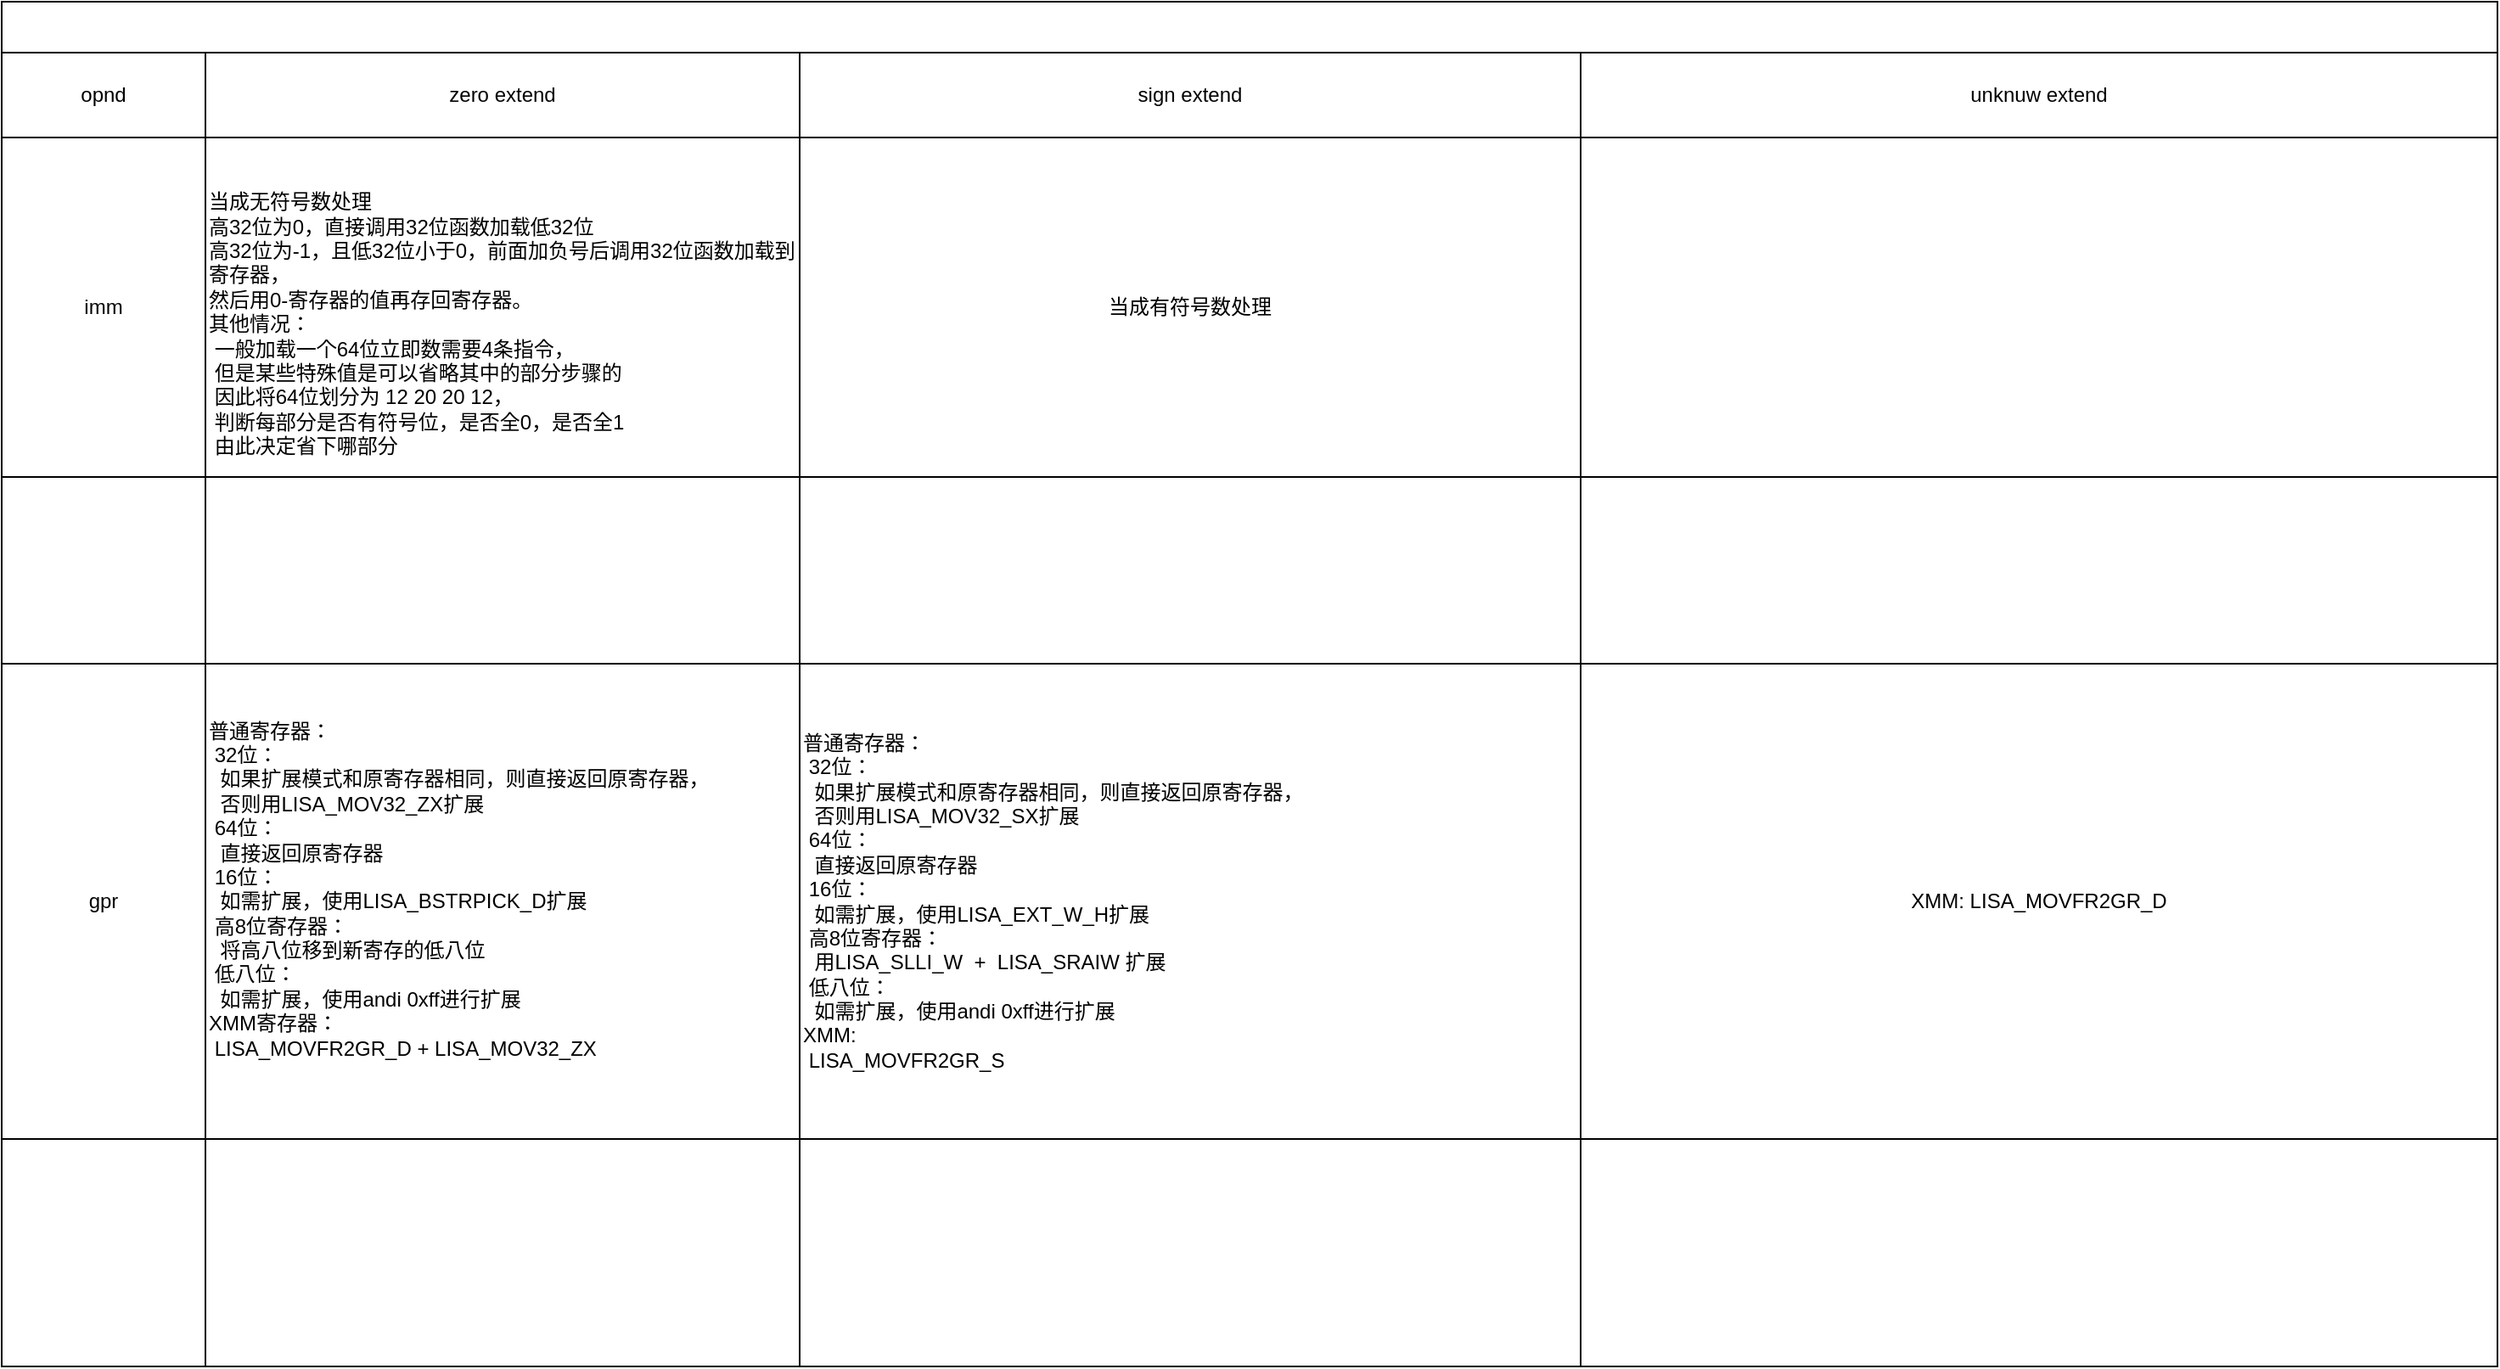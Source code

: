 <mxfile version="15.9.6" type="github">
  <diagram id="_OFuIQ4c-i2M0idVsK9m" name="Page-1">
    <mxGraphModel dx="1483" dy="629" grid="1" gridSize="10" guides="1" tooltips="1" connect="1" arrows="1" fold="1" page="1" pageScale="1" pageWidth="827" pageHeight="1169" math="0" shadow="0">
      <root>
        <mxCell id="0" />
        <mxCell id="1" parent="0" />
        <mxCell id="oj0pNWgwfExrGv313d5z-1" value="" style="shape=table;startSize=30;container=1;collapsible=0;childLayout=tableLayout;fontStyle=1;align=center;pointerEvents=1;" vertex="1" parent="1">
          <mxGeometry x="20" y="70" width="1470" height="804" as="geometry" />
        </mxCell>
        <mxCell id="oj0pNWgwfExrGv313d5z-2" value="" style="shape=partialRectangle;html=1;whiteSpace=wrap;collapsible=0;dropTarget=0;pointerEvents=0;fillColor=none;top=0;left=0;bottom=0;right=0;points=[[0,0.5],[1,0.5]];portConstraint=eastwest;" vertex="1" parent="oj0pNWgwfExrGv313d5z-1">
          <mxGeometry y="30" width="1470" height="50" as="geometry" />
        </mxCell>
        <mxCell id="oj0pNWgwfExrGv313d5z-3" value="opnd" style="shape=partialRectangle;html=1;whiteSpace=wrap;connectable=0;fillColor=none;top=0;left=0;bottom=0;right=0;overflow=hidden;pointerEvents=1;" vertex="1" parent="oj0pNWgwfExrGv313d5z-2">
          <mxGeometry width="120" height="50" as="geometry">
            <mxRectangle width="120" height="50" as="alternateBounds" />
          </mxGeometry>
        </mxCell>
        <mxCell id="oj0pNWgwfExrGv313d5z-4" value="zero extend" style="shape=partialRectangle;html=1;whiteSpace=wrap;connectable=0;fillColor=none;top=0;left=0;bottom=0;right=0;overflow=hidden;pointerEvents=1;" vertex="1" parent="oj0pNWgwfExrGv313d5z-2">
          <mxGeometry x="120" width="350" height="50" as="geometry">
            <mxRectangle width="350" height="50" as="alternateBounds" />
          </mxGeometry>
        </mxCell>
        <mxCell id="oj0pNWgwfExrGv313d5z-5" value="sign extend" style="shape=partialRectangle;html=1;whiteSpace=wrap;connectable=0;fillColor=none;top=0;left=0;bottom=0;right=0;overflow=hidden;pointerEvents=1;" vertex="1" parent="oj0pNWgwfExrGv313d5z-2">
          <mxGeometry x="470" width="460" height="50" as="geometry">
            <mxRectangle width="460" height="50" as="alternateBounds" />
          </mxGeometry>
        </mxCell>
        <mxCell id="oj0pNWgwfExrGv313d5z-14" value="unknuw extend" style="shape=partialRectangle;html=1;whiteSpace=wrap;connectable=0;fillColor=none;top=0;left=0;bottom=0;right=0;overflow=hidden;pointerEvents=1;" vertex="1" parent="oj0pNWgwfExrGv313d5z-2">
          <mxGeometry x="930" width="540" height="50" as="geometry">
            <mxRectangle width="540" height="50" as="alternateBounds" />
          </mxGeometry>
        </mxCell>
        <mxCell id="oj0pNWgwfExrGv313d5z-6" value="" style="shape=partialRectangle;html=1;whiteSpace=wrap;collapsible=0;dropTarget=0;pointerEvents=0;fillColor=none;top=0;left=0;bottom=0;right=0;points=[[0,0.5],[1,0.5]];portConstraint=eastwest;" vertex="1" parent="oj0pNWgwfExrGv313d5z-1">
          <mxGeometry y="80" width="1470" height="200" as="geometry" />
        </mxCell>
        <mxCell id="oj0pNWgwfExrGv313d5z-7" value="imm" style="shape=partialRectangle;html=1;whiteSpace=wrap;connectable=0;fillColor=none;top=0;left=0;bottom=0;right=0;overflow=hidden;pointerEvents=1;" vertex="1" parent="oj0pNWgwfExrGv313d5z-6">
          <mxGeometry width="120" height="200" as="geometry">
            <mxRectangle width="120" height="200" as="alternateBounds" />
          </mxGeometry>
        </mxCell>
        <mxCell id="oj0pNWgwfExrGv313d5z-8" value="&lt;br&gt;&lt;br&gt;当成无符号数处理&lt;br&gt;高32位为0，直接调用32位函数加载低32位&lt;br&gt;高32位为-1，且低32位小于0，前面加负号后调用32位函数加载到寄存器，&lt;br&gt;然后用0-寄存器的值再存回寄存器。&lt;br&gt;其他情况：&lt;br&gt;&lt;span style=&quot;white-space: pre&quot;&gt;	&lt;/span&gt;一般加载一个64位立即数需要4条指令，&lt;br&gt;&lt;span style=&quot;white-space: pre&quot;&gt;	&lt;/span&gt;但是某些特殊值是可以省略其中的部分步骤的&lt;br&gt;&lt;span style=&quot;white-space: pre&quot;&gt;	&lt;/span&gt;因此将64位划分为 12 20 20 12， &lt;br&gt;&lt;span style=&quot;white-space: pre&quot;&gt;	&lt;/span&gt;判断每部分是否有符号位，是否全0，是否全1&lt;br&gt;&lt;span style=&quot;white-space: pre&quot;&gt;	&lt;/span&gt;由此决定省下哪部分&lt;br&gt;&lt;span style=&quot;white-space: pre&quot;&gt;	&lt;/span&gt;" style="shape=partialRectangle;html=1;whiteSpace=wrap;connectable=0;fillColor=none;top=0;left=0;bottom=0;right=0;overflow=hidden;pointerEvents=1;align=left;" vertex="1" parent="oj0pNWgwfExrGv313d5z-6">
          <mxGeometry x="120" width="350" height="200" as="geometry">
            <mxRectangle width="350" height="200" as="alternateBounds" />
          </mxGeometry>
        </mxCell>
        <mxCell id="oj0pNWgwfExrGv313d5z-9" value="当成有符号数处理" style="shape=partialRectangle;html=1;whiteSpace=wrap;connectable=0;fillColor=none;top=0;left=0;bottom=0;right=0;overflow=hidden;pointerEvents=1;" vertex="1" parent="oj0pNWgwfExrGv313d5z-6">
          <mxGeometry x="470" width="460" height="200" as="geometry">
            <mxRectangle width="460" height="200" as="alternateBounds" />
          </mxGeometry>
        </mxCell>
        <mxCell id="oj0pNWgwfExrGv313d5z-15" style="shape=partialRectangle;html=1;whiteSpace=wrap;connectable=0;fillColor=none;top=0;left=0;bottom=0;right=0;overflow=hidden;pointerEvents=1;" vertex="1" parent="oj0pNWgwfExrGv313d5z-6">
          <mxGeometry x="930" width="540" height="200" as="geometry">
            <mxRectangle width="540" height="200" as="alternateBounds" />
          </mxGeometry>
        </mxCell>
        <mxCell id="oj0pNWgwfExrGv313d5z-18" style="shape=partialRectangle;html=1;whiteSpace=wrap;collapsible=0;dropTarget=0;pointerEvents=0;fillColor=none;top=0;left=0;bottom=0;right=0;points=[[0,0.5],[1,0.5]];portConstraint=eastwest;" vertex="1" parent="oj0pNWgwfExrGv313d5z-1">
          <mxGeometry y="280" width="1470" height="110" as="geometry" />
        </mxCell>
        <mxCell id="oj0pNWgwfExrGv313d5z-19" style="shape=partialRectangle;html=1;whiteSpace=wrap;connectable=0;fillColor=none;top=0;left=0;bottom=0;right=0;overflow=hidden;pointerEvents=1;" vertex="1" parent="oj0pNWgwfExrGv313d5z-18">
          <mxGeometry width="120" height="110" as="geometry">
            <mxRectangle width="120" height="110" as="alternateBounds" />
          </mxGeometry>
        </mxCell>
        <mxCell id="oj0pNWgwfExrGv313d5z-20" style="shape=partialRectangle;html=1;whiteSpace=wrap;connectable=0;fillColor=none;top=0;left=0;bottom=0;right=0;overflow=hidden;pointerEvents=1;align=left;" vertex="1" parent="oj0pNWgwfExrGv313d5z-18">
          <mxGeometry x="120" width="350" height="110" as="geometry">
            <mxRectangle width="350" height="110" as="alternateBounds" />
          </mxGeometry>
        </mxCell>
        <mxCell id="oj0pNWgwfExrGv313d5z-21" style="shape=partialRectangle;html=1;whiteSpace=wrap;connectable=0;fillColor=none;top=0;left=0;bottom=0;right=0;overflow=hidden;pointerEvents=1;" vertex="1" parent="oj0pNWgwfExrGv313d5z-18">
          <mxGeometry x="470" width="460" height="110" as="geometry">
            <mxRectangle width="460" height="110" as="alternateBounds" />
          </mxGeometry>
        </mxCell>
        <mxCell id="oj0pNWgwfExrGv313d5z-22" style="shape=partialRectangle;html=1;whiteSpace=wrap;connectable=0;fillColor=none;top=0;left=0;bottom=0;right=0;overflow=hidden;pointerEvents=1;" vertex="1" parent="oj0pNWgwfExrGv313d5z-18">
          <mxGeometry x="930" width="540" height="110" as="geometry">
            <mxRectangle width="540" height="110" as="alternateBounds" />
          </mxGeometry>
        </mxCell>
        <mxCell id="oj0pNWgwfExrGv313d5z-10" value="" style="shape=partialRectangle;html=1;whiteSpace=wrap;collapsible=0;dropTarget=0;pointerEvents=0;fillColor=none;top=0;left=0;bottom=0;right=0;points=[[0,0.5],[1,0.5]];portConstraint=eastwest;" vertex="1" parent="oj0pNWgwfExrGv313d5z-1">
          <mxGeometry y="390" width="1470" height="280" as="geometry" />
        </mxCell>
        <mxCell id="oj0pNWgwfExrGv313d5z-11" value="gpr" style="shape=partialRectangle;html=1;whiteSpace=wrap;connectable=0;fillColor=none;top=0;left=0;bottom=0;right=0;overflow=hidden;pointerEvents=1;" vertex="1" parent="oj0pNWgwfExrGv313d5z-10">
          <mxGeometry width="120" height="280" as="geometry">
            <mxRectangle width="120" height="280" as="alternateBounds" />
          </mxGeometry>
        </mxCell>
        <mxCell id="oj0pNWgwfExrGv313d5z-12" value="普通寄存器：&lt;br&gt;&lt;span style=&quot;white-space: pre&quot;&gt;	&lt;/span&gt;32位：&lt;br&gt;&lt;span&gt;	&lt;/span&gt;&lt;span style=&quot;white-space: pre&quot;&gt;	&lt;/span&gt;&lt;span style=&quot;white-space: pre&quot;&gt;	&lt;/span&gt;如果扩展模式和原寄存器相同，则直接返回原寄存器，&lt;br&gt;&lt;span style=&quot;white-space: pre&quot;&gt;	&lt;/span&gt;&lt;span style=&quot;white-space: pre&quot;&gt;	&lt;/span&gt;否则用LISA_MOV32_ZX扩展&lt;br&gt;&lt;span style=&quot;white-space: pre&quot;&gt;	&lt;/span&gt;64位：&lt;br&gt;&lt;span style=&quot;white-space: pre&quot;&gt;	&lt;/span&gt;&lt;span style=&quot;white-space: pre&quot;&gt;	&lt;/span&gt;直接返回原寄存器&lt;br&gt;&lt;span style=&quot;white-space: pre&quot;&gt;	&lt;/span&gt;16位：&lt;br&gt;&lt;span style=&quot;white-space: pre&quot;&gt;	&lt;/span&gt;&lt;span style=&quot;white-space: pre&quot;&gt;	&lt;/span&gt;如需扩展，使用LISA_BSTRPICK_D扩展&lt;br&gt;&lt;span style=&quot;white-space: pre&quot;&gt;	&lt;/span&gt;高8位寄存器：&lt;br&gt;&lt;span style=&quot;white-space: pre&quot;&gt;	&lt;/span&gt;&lt;span style=&quot;white-space: pre&quot;&gt;	&lt;/span&gt;将高八位移到新寄存的低八位&lt;br&gt;&lt;span style=&quot;white-space: pre&quot;&gt;	&lt;/span&gt;低八位：&lt;br&gt;&lt;span style=&quot;white-space: pre&quot;&gt;	&lt;/span&gt;&lt;span style=&quot;white-space: pre&quot;&gt;	&lt;/span&gt;如需扩展，使用andi 0xff进行扩展&lt;br&gt;XMM寄存器：&lt;br&gt;&lt;span style=&quot;white-space: pre&quot;&gt;	&lt;/span&gt;LISA_MOVFR2GR_D + LISA_MOV32_ZX&lt;br&gt;&lt;span style=&quot;white-space: pre&quot;&gt;	&lt;/span&gt;&lt;span style=&quot;white-space: pre&quot;&gt;	&lt;/span&gt;" style="shape=partialRectangle;html=1;whiteSpace=wrap;connectable=0;fillColor=none;top=0;left=0;bottom=0;right=0;overflow=hidden;pointerEvents=1;align=left;" vertex="1" parent="oj0pNWgwfExrGv313d5z-10">
          <mxGeometry x="120" width="350" height="280" as="geometry">
            <mxRectangle width="350" height="280" as="alternateBounds" />
          </mxGeometry>
        </mxCell>
        <mxCell id="oj0pNWgwfExrGv313d5z-13" value="&lt;div&gt;&lt;span&gt;普通寄存器：&lt;/span&gt;&lt;/div&gt;&lt;span&gt;&lt;div&gt;&lt;span&gt;&lt;span style=&quot;white-space: pre&quot;&gt;	&lt;/span&gt;32位：&lt;/span&gt;&lt;/div&gt;	&lt;/span&gt;&lt;span&gt;&lt;div&gt;&lt;span&gt;&lt;span style=&quot;white-space: pre&quot;&gt;	&lt;/span&gt;&lt;span style=&quot;white-space: pre&quot;&gt;	&lt;/span&gt;如果扩展模式和原寄存器相同，则直接返回原寄存器，&lt;/span&gt;&lt;/div&gt;&lt;/span&gt;&lt;span&gt;&lt;div&gt;&lt;span&gt;&lt;span style=&quot;white-space: pre&quot;&gt;	&lt;/span&gt;&lt;span style=&quot;white-space: pre&quot;&gt;	&lt;/span&gt;否则用LISA_MOV32_SX扩展&lt;/span&gt;&lt;/div&gt;	&lt;/span&gt;&lt;span&gt;&lt;div&gt;&lt;span&gt;&lt;span style=&quot;white-space: pre&quot;&gt;	&lt;/span&gt;64位：&lt;/span&gt;&lt;/div&gt;	&lt;/span&gt;&lt;span&gt;&lt;div&gt;&lt;span&gt;&lt;span style=&quot;white-space: pre&quot;&gt;	&lt;/span&gt;&lt;span style=&quot;white-space: pre&quot;&gt;	&lt;/span&gt;直接返回原寄存器&lt;/span&gt;&lt;/div&gt;	&lt;/span&gt;&lt;span&gt;&lt;div&gt;&lt;span&gt;&lt;span style=&quot;white-space: pre&quot;&gt;	&lt;/span&gt;16位：&lt;/span&gt;&lt;/div&gt;	&lt;/span&gt;&lt;span&gt;&lt;div&gt;&lt;span&gt;&lt;span style=&quot;white-space: pre&quot;&gt;	&lt;/span&gt;&lt;span style=&quot;white-space: pre&quot;&gt;	&lt;/span&gt;如需扩展，使用LISA_EXT_W_H扩展&lt;/span&gt;&lt;/div&gt;	&lt;/span&gt;&lt;span&gt;&lt;div&gt;&lt;span&gt;&lt;span style=&quot;white-space: pre&quot;&gt;	&lt;/span&gt;高8位寄存器：&lt;/span&gt;&lt;/div&gt;	&lt;/span&gt;&lt;span&gt;&lt;div&gt;&lt;span&gt;&lt;span style=&quot;white-space: pre&quot;&gt;	&lt;/span&gt;&lt;span style=&quot;white-space: pre&quot;&gt;	&lt;/span&gt;用LISA_SLLI_W&amp;nbsp; +&amp;nbsp; LISA_SRAIW 扩展&lt;/span&gt;&lt;/div&gt;	&lt;/span&gt;&lt;span&gt;&lt;div&gt;&lt;span&gt;&lt;span style=&quot;white-space: pre&quot;&gt;	&lt;/span&gt;低八位：&lt;/span&gt;&lt;/div&gt;	&lt;/span&gt;&lt;span&gt;&lt;div&gt;&lt;span&gt;&lt;span style=&quot;white-space: pre&quot;&gt;	&lt;/span&gt;&lt;span style=&quot;white-space: pre&quot;&gt;	&lt;/span&gt;如需扩展，使用andi 0xff进行扩展&lt;/span&gt;&lt;/div&gt;	&lt;/span&gt;&lt;span&gt;&lt;div&gt;&lt;/div&gt;	&lt;/span&gt;&lt;span&gt;XMM:&lt;br&gt;&lt;span style=&quot;white-space: pre&quot;&gt;	&lt;/span&gt;LISA_MOVFR2GR_S&lt;br&gt;	&lt;/span&gt;" style="shape=partialRectangle;html=1;whiteSpace=wrap;connectable=0;fillColor=none;top=0;left=0;bottom=0;right=0;overflow=hidden;pointerEvents=1;align=left;" vertex="1" parent="oj0pNWgwfExrGv313d5z-10">
          <mxGeometry x="470" width="460" height="280" as="geometry">
            <mxRectangle width="460" height="280" as="alternateBounds" />
          </mxGeometry>
        </mxCell>
        <mxCell id="oj0pNWgwfExrGv313d5z-16" value="XMM: LISA_MOVFR2GR_D" style="shape=partialRectangle;html=1;whiteSpace=wrap;connectable=0;fillColor=none;top=0;left=0;bottom=0;right=0;overflow=hidden;pointerEvents=1;" vertex="1" parent="oj0pNWgwfExrGv313d5z-10">
          <mxGeometry x="930" width="540" height="280" as="geometry">
            <mxRectangle width="540" height="280" as="alternateBounds" />
          </mxGeometry>
        </mxCell>
        <mxCell id="oj0pNWgwfExrGv313d5z-23" style="shape=partialRectangle;html=1;whiteSpace=wrap;collapsible=0;dropTarget=0;pointerEvents=0;fillColor=none;top=0;left=0;bottom=0;right=0;points=[[0,0.5],[1,0.5]];portConstraint=eastwest;" vertex="1" parent="oj0pNWgwfExrGv313d5z-1">
          <mxGeometry y="670" width="1470" height="134" as="geometry" />
        </mxCell>
        <mxCell id="oj0pNWgwfExrGv313d5z-24" style="shape=partialRectangle;html=1;whiteSpace=wrap;connectable=0;fillColor=none;top=0;left=0;bottom=0;right=0;overflow=hidden;pointerEvents=1;" vertex="1" parent="oj0pNWgwfExrGv313d5z-23">
          <mxGeometry width="120" height="134" as="geometry">
            <mxRectangle width="120" height="134" as="alternateBounds" />
          </mxGeometry>
        </mxCell>
        <mxCell id="oj0pNWgwfExrGv313d5z-25" style="shape=partialRectangle;html=1;whiteSpace=wrap;connectable=0;fillColor=none;top=0;left=0;bottom=0;right=0;overflow=hidden;pointerEvents=1;align=left;" vertex="1" parent="oj0pNWgwfExrGv313d5z-23">
          <mxGeometry x="120" width="350" height="134" as="geometry">
            <mxRectangle width="350" height="134" as="alternateBounds" />
          </mxGeometry>
        </mxCell>
        <mxCell id="oj0pNWgwfExrGv313d5z-26" style="shape=partialRectangle;html=1;whiteSpace=wrap;connectable=0;fillColor=none;top=0;left=0;bottom=0;right=0;overflow=hidden;pointerEvents=1;" vertex="1" parent="oj0pNWgwfExrGv313d5z-23">
          <mxGeometry x="470" width="460" height="134" as="geometry">
            <mxRectangle width="460" height="134" as="alternateBounds" />
          </mxGeometry>
        </mxCell>
        <mxCell id="oj0pNWgwfExrGv313d5z-27" style="shape=partialRectangle;html=1;whiteSpace=wrap;connectable=0;fillColor=none;top=0;left=0;bottom=0;right=0;overflow=hidden;pointerEvents=1;" vertex="1" parent="oj0pNWgwfExrGv313d5z-23">
          <mxGeometry x="930" width="540" height="134" as="geometry">
            <mxRectangle width="540" height="134" as="alternateBounds" />
          </mxGeometry>
        </mxCell>
      </root>
    </mxGraphModel>
  </diagram>
</mxfile>
